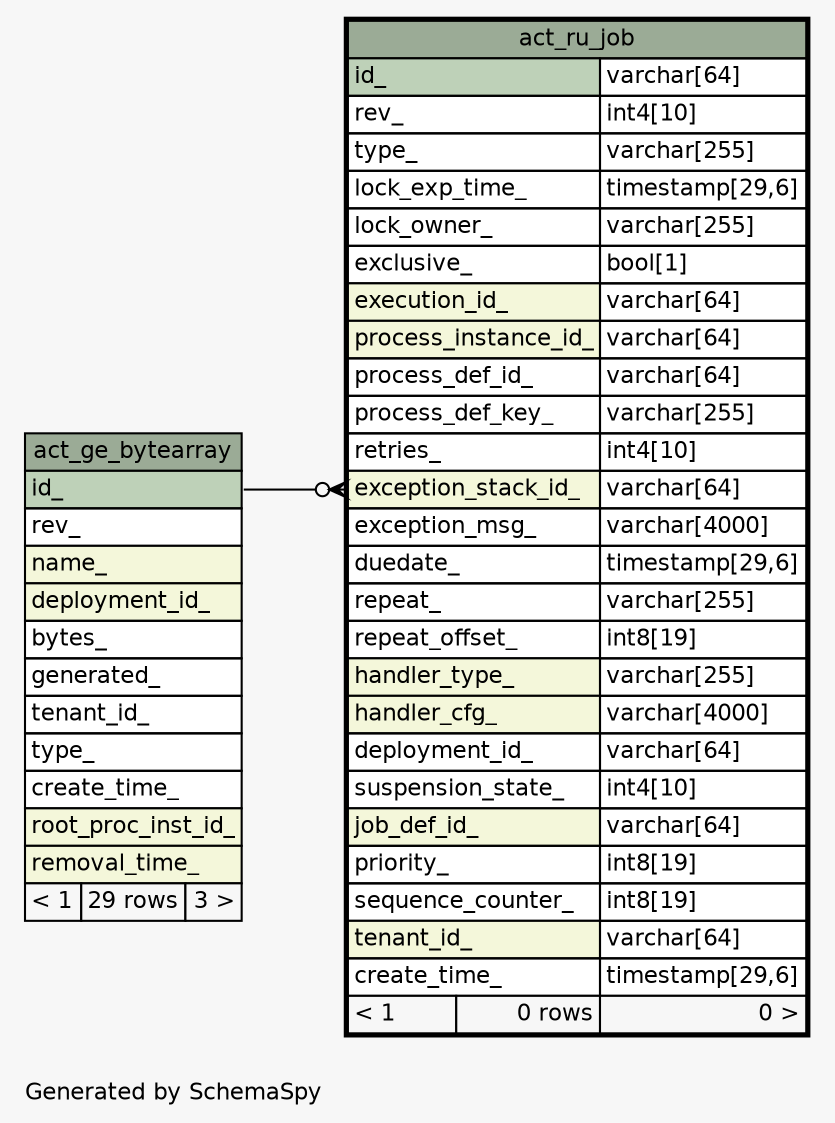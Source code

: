 // dot 7.1.0 on Mac OS X 14.1.1
// SchemaSpy rev Unknown
digraph "oneDegreeRelationshipsDiagram" {
  graph [
    rankdir="RL"
    bgcolor="#f7f7f7"
    label="\nGenerated by SchemaSpy"
    labeljust="l"
    nodesep="0.18"
    ranksep="0.46"
    fontname="Helvetica"
    fontsize="11"
  ];
  node [
    fontname="Helvetica"
    fontsize="11"
    shape="plaintext"
  ];
  edge [
    arrowsize="0.8"
  ];
  "act_ru_job":"exception_stack_id_":w -> "act_ge_bytearray":"id_":e [arrowhead=none dir=back arrowtail=crowodot];
  "act_ge_bytearray" [
    label=<
    <TABLE BORDER="0" CELLBORDER="1" CELLSPACING="0" BGCOLOR="#ffffff">
      <TR><TD COLSPAN="3" BGCOLOR="#9bab96" ALIGN="CENTER">act_ge_bytearray</TD></TR>
      <TR><TD PORT="id_" COLSPAN="3" BGCOLOR="#bed1b8" ALIGN="LEFT">id_</TD></TR>
      <TR><TD PORT="rev_" COLSPAN="3" ALIGN="LEFT">rev_</TD></TR>
      <TR><TD PORT="name_" COLSPAN="3" BGCOLOR="#f4f7da" ALIGN="LEFT">name_</TD></TR>
      <TR><TD PORT="deployment_id_" COLSPAN="3" BGCOLOR="#f4f7da" ALIGN="LEFT">deployment_id_</TD></TR>
      <TR><TD PORT="bytes_" COLSPAN="3" ALIGN="LEFT">bytes_</TD></TR>
      <TR><TD PORT="generated_" COLSPAN="3" ALIGN="LEFT">generated_</TD></TR>
      <TR><TD PORT="tenant_id_" COLSPAN="3" ALIGN="LEFT">tenant_id_</TD></TR>
      <TR><TD PORT="type_" COLSPAN="3" ALIGN="LEFT">type_</TD></TR>
      <TR><TD PORT="create_time_" COLSPAN="3" ALIGN="LEFT">create_time_</TD></TR>
      <TR><TD PORT="root_proc_inst_id_" COLSPAN="3" BGCOLOR="#f4f7da" ALIGN="LEFT">root_proc_inst_id_</TD></TR>
      <TR><TD PORT="removal_time_" COLSPAN="3" BGCOLOR="#f4f7da" ALIGN="LEFT">removal_time_</TD></TR>
      <TR><TD ALIGN="LEFT" BGCOLOR="#f7f7f7">&lt; 1</TD><TD ALIGN="RIGHT" BGCOLOR="#f7f7f7">29 rows</TD><TD ALIGN="RIGHT" BGCOLOR="#f7f7f7">3 &gt;</TD></TR>
    </TABLE>>
    URL="act_ge_bytearray.html"
    tooltip="act_ge_bytearray"
  ];
  "act_ru_job" [
    label=<
    <TABLE BORDER="2" CELLBORDER="1" CELLSPACING="0" BGCOLOR="#ffffff">
      <TR><TD COLSPAN="3" BGCOLOR="#9bab96" ALIGN="CENTER">act_ru_job</TD></TR>
      <TR><TD PORT="id_" COLSPAN="2" BGCOLOR="#bed1b8" ALIGN="LEFT">id_</TD><TD PORT="id_.type" ALIGN="LEFT">varchar[64]</TD></TR>
      <TR><TD PORT="rev_" COLSPAN="2" ALIGN="LEFT">rev_</TD><TD PORT="rev_.type" ALIGN="LEFT">int4[10]</TD></TR>
      <TR><TD PORT="type_" COLSPAN="2" ALIGN="LEFT">type_</TD><TD PORT="type_.type" ALIGN="LEFT">varchar[255]</TD></TR>
      <TR><TD PORT="lock_exp_time_" COLSPAN="2" ALIGN="LEFT">lock_exp_time_</TD><TD PORT="lock_exp_time_.type" ALIGN="LEFT">timestamp[29,6]</TD></TR>
      <TR><TD PORT="lock_owner_" COLSPAN="2" ALIGN="LEFT">lock_owner_</TD><TD PORT="lock_owner_.type" ALIGN="LEFT">varchar[255]</TD></TR>
      <TR><TD PORT="exclusive_" COLSPAN="2" ALIGN="LEFT">exclusive_</TD><TD PORT="exclusive_.type" ALIGN="LEFT">bool[1]</TD></TR>
      <TR><TD PORT="execution_id_" COLSPAN="2" BGCOLOR="#f4f7da" ALIGN="LEFT">execution_id_</TD><TD PORT="execution_id_.type" ALIGN="LEFT">varchar[64]</TD></TR>
      <TR><TD PORT="process_instance_id_" COLSPAN="2" BGCOLOR="#f4f7da" ALIGN="LEFT">process_instance_id_</TD><TD PORT="process_instance_id_.type" ALIGN="LEFT">varchar[64]</TD></TR>
      <TR><TD PORT="process_def_id_" COLSPAN="2" ALIGN="LEFT">process_def_id_</TD><TD PORT="process_def_id_.type" ALIGN="LEFT">varchar[64]</TD></TR>
      <TR><TD PORT="process_def_key_" COLSPAN="2" ALIGN="LEFT">process_def_key_</TD><TD PORT="process_def_key_.type" ALIGN="LEFT">varchar[255]</TD></TR>
      <TR><TD PORT="retries_" COLSPAN="2" ALIGN="LEFT">retries_</TD><TD PORT="retries_.type" ALIGN="LEFT">int4[10]</TD></TR>
      <TR><TD PORT="exception_stack_id_" COLSPAN="2" BGCOLOR="#f4f7da" ALIGN="LEFT">exception_stack_id_</TD><TD PORT="exception_stack_id_.type" ALIGN="LEFT">varchar[64]</TD></TR>
      <TR><TD PORT="exception_msg_" COLSPAN="2" ALIGN="LEFT">exception_msg_</TD><TD PORT="exception_msg_.type" ALIGN="LEFT">varchar[4000]</TD></TR>
      <TR><TD PORT="duedate_" COLSPAN="2" ALIGN="LEFT">duedate_</TD><TD PORT="duedate_.type" ALIGN="LEFT">timestamp[29,6]</TD></TR>
      <TR><TD PORT="repeat_" COLSPAN="2" ALIGN="LEFT">repeat_</TD><TD PORT="repeat_.type" ALIGN="LEFT">varchar[255]</TD></TR>
      <TR><TD PORT="repeat_offset_" COLSPAN="2" ALIGN="LEFT">repeat_offset_</TD><TD PORT="repeat_offset_.type" ALIGN="LEFT">int8[19]</TD></TR>
      <TR><TD PORT="handler_type_" COLSPAN="2" BGCOLOR="#f4f7da" ALIGN="LEFT">handler_type_</TD><TD PORT="handler_type_.type" ALIGN="LEFT">varchar[255]</TD></TR>
      <TR><TD PORT="handler_cfg_" COLSPAN="2" BGCOLOR="#f4f7da" ALIGN="LEFT">handler_cfg_</TD><TD PORT="handler_cfg_.type" ALIGN="LEFT">varchar[4000]</TD></TR>
      <TR><TD PORT="deployment_id_" COLSPAN="2" ALIGN="LEFT">deployment_id_</TD><TD PORT="deployment_id_.type" ALIGN="LEFT">varchar[64]</TD></TR>
      <TR><TD PORT="suspension_state_" COLSPAN="2" ALIGN="LEFT">suspension_state_</TD><TD PORT="suspension_state_.type" ALIGN="LEFT">int4[10]</TD></TR>
      <TR><TD PORT="job_def_id_" COLSPAN="2" BGCOLOR="#f4f7da" ALIGN="LEFT">job_def_id_</TD><TD PORT="job_def_id_.type" ALIGN="LEFT">varchar[64]</TD></TR>
      <TR><TD PORT="priority_" COLSPAN="2" ALIGN="LEFT">priority_</TD><TD PORT="priority_.type" ALIGN="LEFT">int8[19]</TD></TR>
      <TR><TD PORT="sequence_counter_" COLSPAN="2" ALIGN="LEFT">sequence_counter_</TD><TD PORT="sequence_counter_.type" ALIGN="LEFT">int8[19]</TD></TR>
      <TR><TD PORT="tenant_id_" COLSPAN="2" BGCOLOR="#f4f7da" ALIGN="LEFT">tenant_id_</TD><TD PORT="tenant_id_.type" ALIGN="LEFT">varchar[64]</TD></TR>
      <TR><TD PORT="create_time_" COLSPAN="2" ALIGN="LEFT">create_time_</TD><TD PORT="create_time_.type" ALIGN="LEFT">timestamp[29,6]</TD></TR>
      <TR><TD ALIGN="LEFT" BGCOLOR="#f7f7f7">&lt; 1</TD><TD ALIGN="RIGHT" BGCOLOR="#f7f7f7">0 rows</TD><TD ALIGN="RIGHT" BGCOLOR="#f7f7f7">0 &gt;</TD></TR>
    </TABLE>>
    URL="act_ru_job.html"
    tooltip="act_ru_job"
  ];
}
